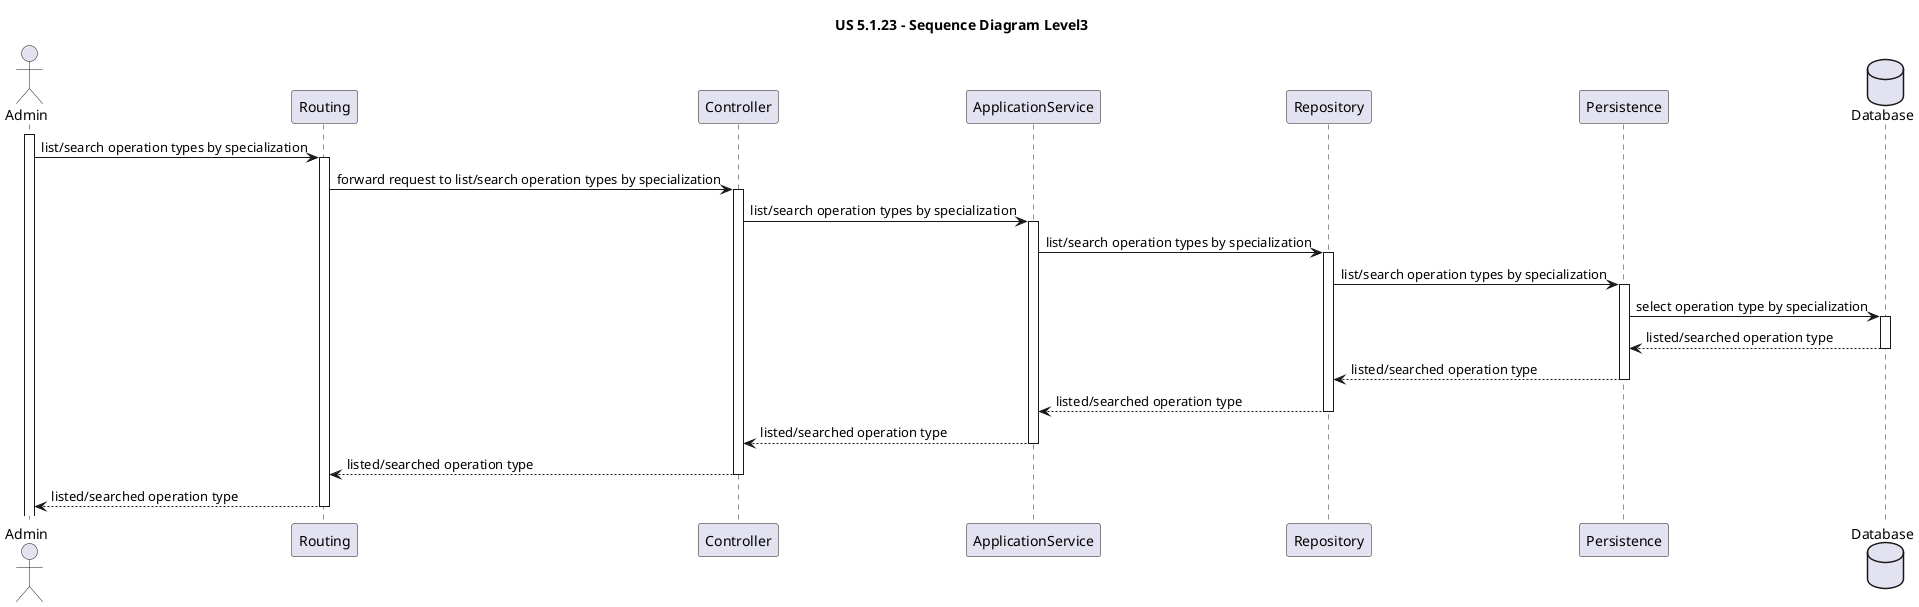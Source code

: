 ﻿@startuml
'https://plantuml.com/sequence-diagram

title US 5.1.23 - Sequence Diagram Level3

actor Admin
participant Routing
participant Controller
participant ApplicationService
participant Repository
participant Persistence
database Database

activate Admin 
Admin -> Routing : list/search operation types by specialization
activate Routing

Routing -> Controller : forward request to list/search operation types by specialization
activate Controller

Controller -> ApplicationService : list/search operation types by specialization
activate ApplicationService

ApplicationService -> Repository : list/search operation types by specialization
activate Repository

Repository -> Persistence : list/search operation types by specialization
activate Persistence

Persistence -> Database : select operation type by specialization
activate Database

Database --> Persistence :listed/searched operation type
deactivate Database

Persistence --> Repository : listed/searched operation type
deactivate Persistence

Repository --> ApplicationService : listed/searched operation type
deactivate Repository

ApplicationService --> Controller : listed/searched operation type
deactivate ApplicationService

Controller --> Routing : listed/searched operation type
deactivate Controller

Routing --> Admin : listed/searched operation type
deactivate Routing
@enduml